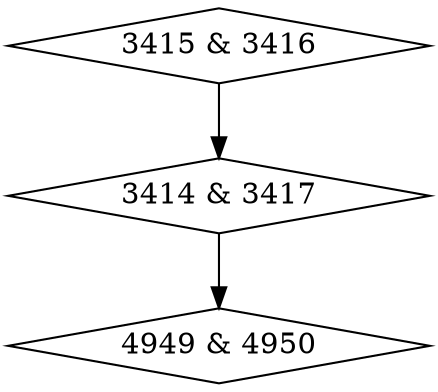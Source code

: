 digraph {
0 [label = "3414 & 3417", shape = diamond];
1 [label = "3415 & 3416", shape = diamond];
2 [label = "4949 & 4950", shape = diamond];
0->2;
1->0;
}
